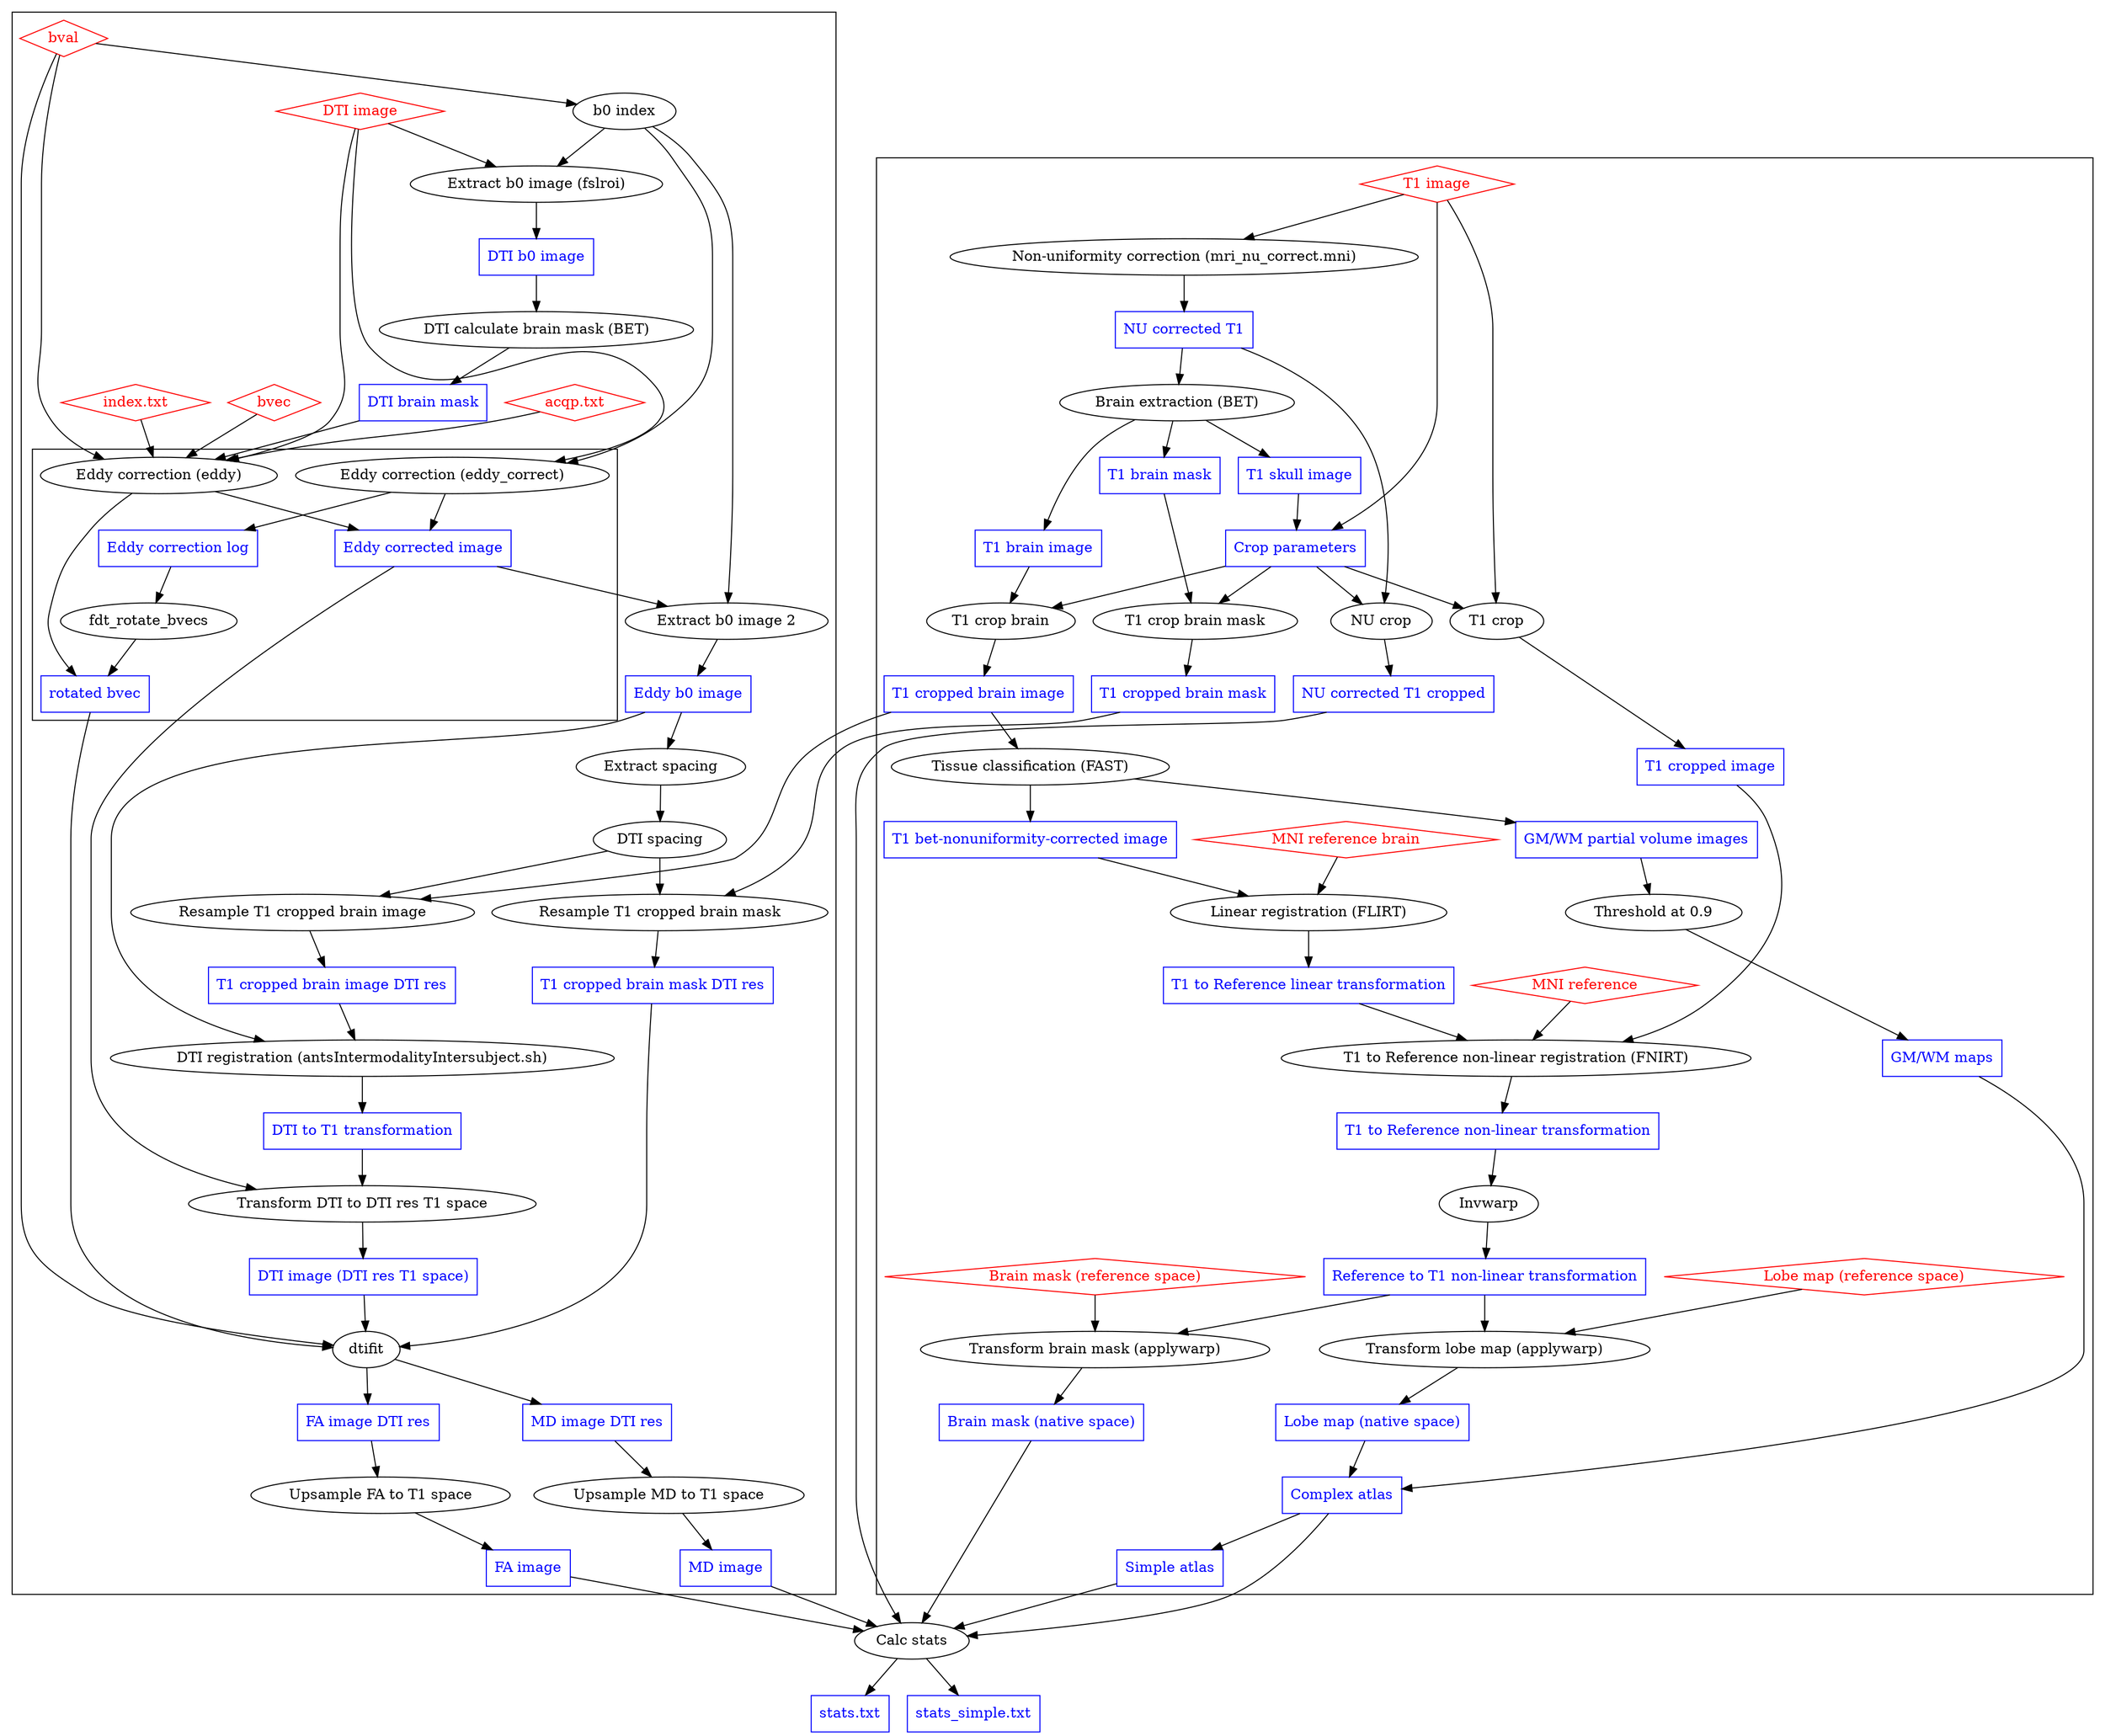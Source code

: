 strict digraph Pipeline {
subgraph Inputs {
node [shape=diamond, color=red, fontcolor=red]
"T1 image"
"MNI reference"
"MNI reference brain"
"Lobe map (reference space)"
"Brain mask (reference space)"
"DTI image"
"bvec"
"bval"
"acqp.txt"
"index.txt"
}
subgraph Outputs {
node[shape=rect, color=blue, fontcolor=blue];
"T1 brain image" 
"T1 brain mask" 
"T1 cropped brain image" 
"T1 cropped brain image DTI res" 
"T1 cropped brain mask" 
"T1 cropped brain mask DTI res" 
"T1 cropped image"
"T1 skull image"
"GM/WM partial volume images"
"GM/WM maps"
"T1 bet-nonuniformity-corrected image"
"Crop parameters"
"T1 to Reference linear transformation"
"T1 to Reference non-linear transformation"
"Reference to T1 non-linear transformation"
"Lobe map (native space)"
"Brain mask (native space)"
"NU corrected T1"
"NU corrected T1 cropped"
"Eddy corrected image"
"rotated bvec"
"Eddy correction log"
"Eddy b0 image"
"DTI brain mask"
"DTI image (DTI res T1 space)"
"FA image"
"MD image"
"FA image DTI res"
"MD image DTI res"
"DTI to T1 transformation"
"stats.txt"
"stats_simple.txt"
"Complex atlas"
"Simple atlas"
"DTI b0 image"
}
subgraph clustermaps{
"T1 image" -> "Non-uniformity correction (mri_nu_correct.mni)" -> "NU corrected T1" -> "NU crop" -> "NU corrected T1 cropped"
"Crop parameters" -> "NU crop"
"NU corrected T1" -> "Brain extraction (BET)" -> "T1 brain image"
"Brain extraction (BET)" -> "T1 skull image"
"Brain extraction (BET)" -> "T1 brain mask"
"T1 skull image" -> "Crop parameters"
"T1 image" -> "Crop parameters"
{"T1 image", "Crop parameters"} -> "T1 crop" -> "T1 cropped image"
{"T1 brain mask", "Crop parameters"} -> "T1 crop brain mask" -> "T1 cropped brain mask"
{"T1 brain image", "Crop parameters"} -> "T1 crop brain" -> "T1 cropped brain image"
"T1 cropped brain image" -> "Tissue classification (FAST)"
"Tissue classification (FAST)" -> {"GM/WM partial volume images", "T1 bet-nonuniformity-corrected image"}
{"GM/WM partial volume images" -> "Threshold at 0.9" -> "GM/WM maps"}
{"T1 bet-nonuniformity-corrected image", "MNI reference brain"} -> "Linear registration (FLIRT)" -> "T1 to Reference linear transformation"
{"T1 to Reference linear transformation", "T1 cropped image", "MNI reference"} -> "T1 to Reference non-linear registration (FNIRT)" -> "T1 to Reference non-linear transformation"
{"T1 to Reference non-linear transformation" -> Invwarp -> "Reference to T1 non-linear transformation"}
{"Lobe map (reference space)", "Reference to T1 non-linear transformation"} -> "Transform lobe map (applywarp)" -> "Lobe map (native space)"
{"Brain mask (reference space)", "Reference to T1 non-linear transformation"} -> "Transform brain mask (applywarp)" -> "Brain mask (native space)"
{"Lobe map (native space)", "GM/WM maps"} -> "Complex atlas"
"Complex atlas" -> "Simple atlas"
}

subgraph "clusterDTI" {
bval -> "b0 index"
{"DTI image", "b0 index"} ->  "Extract b0 image (fslroi)" -> "DTI b0 image"
"DTI b0 image" -> "DTI calculate brain mask (BET)" -> "DTI brain mask"
{"DTI image", "DTI brain mask", "bvec", "bval", "acqp.txt", "index.txt"} -> "Eddy correction (eddy)"
{"DTI image", "b0 index"} -> "Eddy correction (eddy_correct)"
subgraph "clusterEddy" {
"Eddy correction (eddy)" -> {"Eddy corrected image", "rotated bvec"}
"Eddy correction (eddy_correct)" -> {"Eddy corrected image", "Eddy correction log"}
"Eddy correction log" -> "fdt_rotate_bvecs" -> "rotated bvec"
}
{"Eddy corrected image", "b0 index"} -> "Extract b0 image 2" -> "Eddy b0 image"
"Eddy b0 image" -> "Extract spacing" -> "DTI spacing"
{"T1 cropped brain image", "DTI spacing"} -> "Resample T1 cropped brain image" -> "T1 cropped brain image DTI res"
{"T1 cropped brain mask", "DTI spacing"} -> "Resample T1 cropped brain mask" -> "T1 cropped brain mask DTI res"
{"Eddy b0 image", "T1 cropped brain image DTI res"} -> "DTI registration (antsIntermodalityIntersubject.sh)" -> "DTI to T1 transformation"
{"DTI to T1 transformation", "Eddy corrected image"} -> "Transform DTI to DTI res T1 space" -> "DTI image (DTI res T1 space)"
{"DTI image (DTI res T1 space)", "rotated bvec", "bval", "T1 cropped brain mask DTI res"} -> dtifit -> {"FA image DTI res", "MD image DTI res"}
{"MD image DTI res"} -> "Upsample MD to T1 space" -> {"MD image"}
{"FA image DTI res"} -> "Upsample FA to T1 space" -> {"FA image"}
}

{"NU corrected T1 cropped", "Complex atlas", "Brain mask (native space)", "FA image", "MD image"} -> "Calc stats" -> "stats.txt"
{"NU corrected T1 cropped", "Simple atlas", "Brain mask (native space)", "FA image", "MD image"} -> "Calc stats" -> "stats_simple.txt"

}